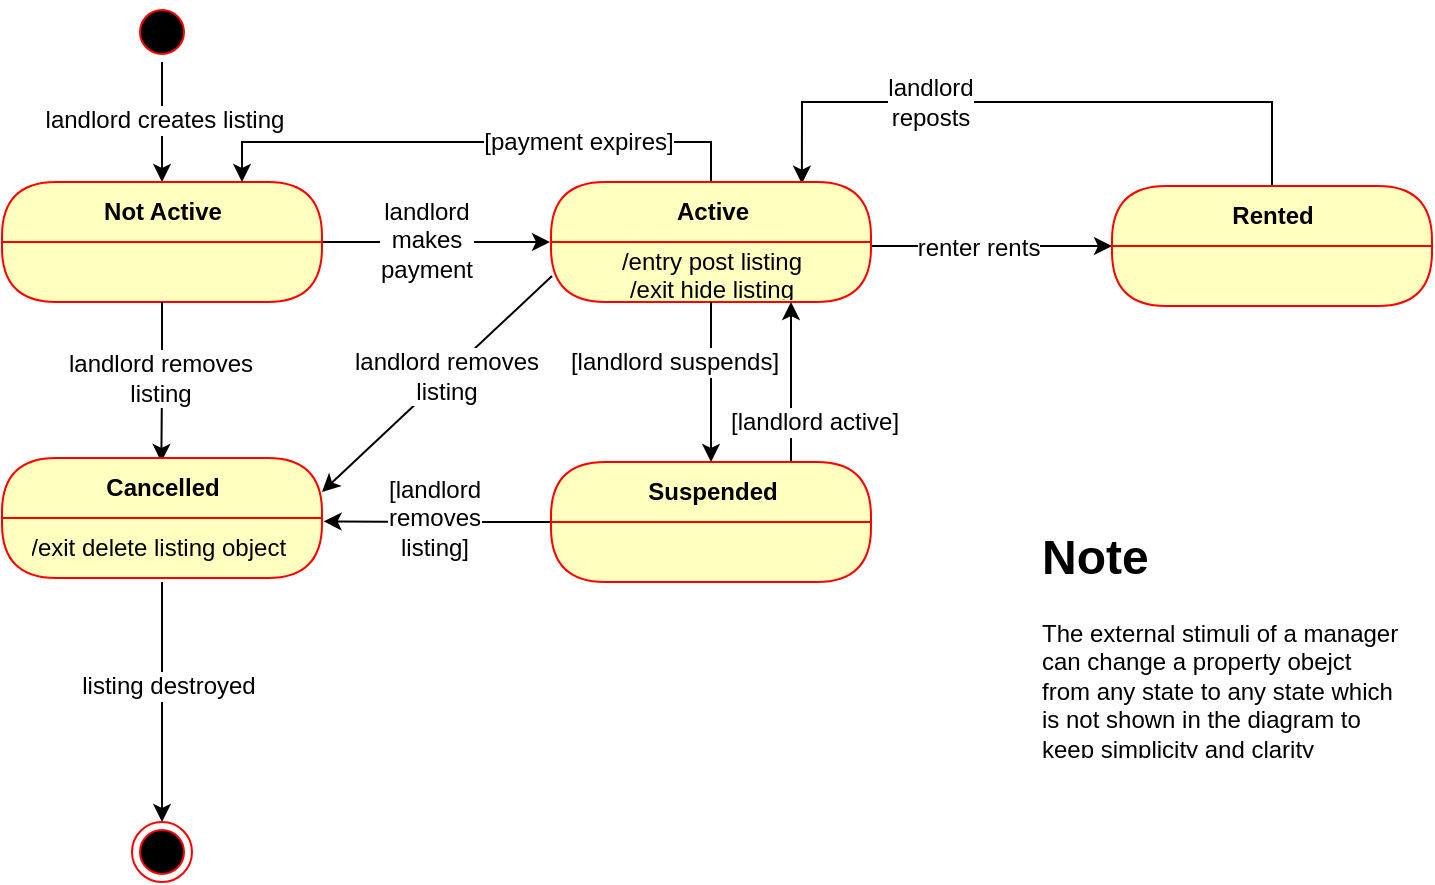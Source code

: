 <mxfile version="12.1.7" type="device" pages="1"><diagram id="7s6LYGAZUI1pCe5Hrkmv" name="Page-1"><mxGraphModel dx="910" dy="680" grid="1" gridSize="10" guides="1" tooltips="1" connect="1" arrows="1" fold="1" page="1" pageScale="1" pageWidth="1100" pageHeight="850" math="0" shadow="0"><root><mxCell id="0"/><mxCell id="1" parent="0"/><mxCell id="lqEisrXAdVWK3K1B7-Aj-6" style="edgeStyle=orthogonalEdgeStyle;rounded=0;orthogonalLoop=1;jettySize=auto;html=1;exitX=0.5;exitY=1;exitDx=0;exitDy=0;" parent="1" source="lqEisrXAdVWK3K1B7-Aj-1" target="lqEisrXAdVWK3K1B7-Aj-3" edge="1"><mxGeometry relative="1" as="geometry"/></mxCell><mxCell id="lqEisrXAdVWK3K1B7-Aj-7" value="landlord creates listing" style="text;html=1;resizable=0;points=[];align=center;verticalAlign=middle;labelBackgroundColor=#ffffff;" parent="lqEisrXAdVWK3K1B7-Aj-6" vertex="1" connectable="0"><mxGeometry x="-0.033" y="1" relative="1" as="geometry"><mxPoint as="offset"/></mxGeometry></mxCell><mxCell id="lqEisrXAdVWK3K1B7-Aj-1" value="" style="ellipse;html=1;shape=startState;fillColor=#000000;strokeColor=#ff0000;" parent="1" vertex="1"><mxGeometry x="180" y="40" width="30" height="30" as="geometry"/></mxCell><mxCell id="lqEisrXAdVWK3K1B7-Aj-10" style="edgeStyle=orthogonalEdgeStyle;rounded=0;orthogonalLoop=1;jettySize=auto;html=1;exitX=1;exitY=0.5;exitDx=0;exitDy=0;entryX=-0.006;entryY=-0.067;entryDx=0;entryDy=0;entryPerimeter=0;" parent="1" source="lqEisrXAdVWK3K1B7-Aj-3" edge="1"><mxGeometry relative="1" as="geometry"><mxPoint x="389" y="160" as="targetPoint"/></mxGeometry></mxCell><mxCell id="lqEisrXAdVWK3K1B7-Aj-11" value="landlord&lt;br&gt;makes&lt;br&gt;payment" style="text;html=1;resizable=0;points=[];align=center;verticalAlign=middle;labelBackgroundColor=#ffffff;" parent="lqEisrXAdVWK3K1B7-Aj-10" vertex="1" connectable="0"><mxGeometry x="-0.088" y="1" relative="1" as="geometry"><mxPoint as="offset"/></mxGeometry></mxCell><mxCell id="lqEisrXAdVWK3K1B7-Aj-3" value="Not Active" style="swimlane;html=1;fontStyle=1;align=center;verticalAlign=middle;childLayout=stackLayout;horizontal=1;startSize=30;horizontalStack=0;resizeParent=0;resizeLast=1;container=0;fontColor=#000000;collapsible=0;rounded=1;arcSize=30;strokeColor=#ff0000;fillColor=#ffffc0;swimlaneFillColor=#ffffc0;" parent="1" vertex="1"><mxGeometry x="115" y="130" width="160" height="60" as="geometry"/></mxCell><mxCell id="lqEisrXAdVWK3K1B7-Aj-4" value="&amp;nbsp;" style="text;html=1;strokeColor=none;fillColor=none;align=center;verticalAlign=middle;spacingLeft=4;spacingRight=4;whiteSpace=wrap;overflow=hidden;rotatable=0;fontColor=#000000;" parent="lqEisrXAdVWK3K1B7-Aj-3" vertex="1"><mxGeometry y="30" width="160" height="30" as="geometry"/></mxCell><mxCell id="lqEisrXAdVWK3K1B7-Aj-14" value="&amp;nbsp;" style="text;html=1;strokeColor=none;fillColor=none;align=center;verticalAlign=middle;spacingLeft=4;spacingRight=4;whiteSpace=wrap;overflow=hidden;rotatable=0;fontColor=#000000;" parent="lqEisrXAdVWK3K1B7-Aj-3" vertex="1"><mxGeometry y="60" width="160" as="geometry"/></mxCell><mxCell id="lqEisrXAdVWK3K1B7-Aj-15" style="rounded=0;orthogonalLoop=1;jettySize=auto;html=1;exitX=1;exitY=0.5;exitDx=0;exitDy=0;entryX=0;entryY=0.5;entryDx=0;entryDy=0;" parent="1" target="lqEisrXAdVWK3K1B7-Aj-12" edge="1"><mxGeometry relative="1" as="geometry"><mxPoint x="550" y="162" as="sourcePoint"/></mxGeometry></mxCell><mxCell id="lqEisrXAdVWK3K1B7-Aj-16" value="renter rents" style="text;html=1;resizable=0;points=[];align=center;verticalAlign=middle;labelBackgroundColor=#ffffff;" parent="lqEisrXAdVWK3K1B7-Aj-15" vertex="1" connectable="0"><mxGeometry x="-0.128" y="-1" relative="1" as="geometry"><mxPoint as="offset"/></mxGeometry></mxCell><mxCell id="lqEisrXAdVWK3K1B7-Aj-19" style="rounded=0;orthogonalLoop=1;jettySize=auto;html=1;exitX=0;exitY=0.75;exitDx=0;exitDy=0;entryX=1;entryY=0.25;entryDx=0;entryDy=0;" parent="1" edge="1"><mxGeometry relative="1" as="geometry"><mxPoint x="390" y="177.0" as="sourcePoint"/><mxPoint x="275" y="285" as="targetPoint"/></mxGeometry></mxCell><mxCell id="lqEisrXAdVWK3K1B7-Aj-21" value="landlord removes&lt;br&gt;listing" style="text;html=1;resizable=0;points=[];align=center;verticalAlign=middle;labelBackgroundColor=#ffffff;" parent="lqEisrXAdVWK3K1B7-Aj-19" vertex="1" connectable="0"><mxGeometry x="-0.076" relative="1" as="geometry"><mxPoint as="offset"/></mxGeometry></mxCell><mxCell id="lqEisrXAdVWK3K1B7-Aj-22" style="edgeStyle=none;rounded=0;orthogonalLoop=1;jettySize=auto;html=1;exitX=0.5;exitY=0;exitDx=0;exitDy=0;entryX=0.784;entryY=0.014;entryDx=0;entryDy=0;entryPerimeter=0;" parent="1" source="lqEisrXAdVWK3K1B7-Aj-12" target="oqLzx1VgUbQg6t5WSejO-2" edge="1"><mxGeometry relative="1" as="geometry"><Array as="points"><mxPoint x="750" y="110"/><mxPoint x="750" y="90"/><mxPoint x="600" y="90"/><mxPoint x="515" y="90"/></Array></mxGeometry></mxCell><mxCell id="lqEisrXAdVWK3K1B7-Aj-23" value="landlord&lt;br&gt;reposts" style="text;html=1;resizable=0;points=[];align=center;verticalAlign=middle;labelBackgroundColor=#ffffff;" parent="lqEisrXAdVWK3K1B7-Aj-22" vertex="1" connectable="0"><mxGeometry x="-0.568" relative="1" as="geometry"><mxPoint x="-145" as="offset"/></mxGeometry></mxCell><mxCell id="lqEisrXAdVWK3K1B7-Aj-12" value="Rented" style="swimlane;html=1;fontStyle=1;align=center;verticalAlign=middle;childLayout=stackLayout;horizontal=1;startSize=30;horizontalStack=0;resizeParent=0;resizeLast=1;container=0;fontColor=#000000;collapsible=0;rounded=1;arcSize=30;strokeColor=#ff0000;fillColor=#ffffc0;swimlaneFillColor=#ffffc0;" parent="1" vertex="1"><mxGeometry x="670" y="132" width="160" height="60" as="geometry"/></mxCell><mxCell id="lqEisrXAdVWK3K1B7-Aj-29" style="edgeStyle=none;rounded=0;orthogonalLoop=1;jettySize=auto;html=1;exitX=0.5;exitY=1;exitDx=0;exitDy=0;" parent="1" target="lqEisrXAdVWK3K1B7-Aj-28" edge="1"><mxGeometry relative="1" as="geometry"><mxPoint x="195" y="330" as="sourcePoint"/></mxGeometry></mxCell><mxCell id="lqEisrXAdVWK3K1B7-Aj-30" value="listing destroyed" style="text;html=1;resizable=0;points=[];align=center;verticalAlign=middle;labelBackgroundColor=#ffffff;" parent="lqEisrXAdVWK3K1B7-Aj-29" vertex="1" connectable="0"><mxGeometry x="-0.133" y="3" relative="1" as="geometry"><mxPoint as="offset"/></mxGeometry></mxCell><mxCell id="lqEisrXAdVWK3K1B7-Aj-18" style="edgeStyle=orthogonalEdgeStyle;rounded=0;orthogonalLoop=1;jettySize=auto;html=1;exitX=0.5;exitY=1;exitDx=0;exitDy=0;entryX=0.5;entryY=0;entryDx=0;entryDy=0;" parent="1" source="lqEisrXAdVWK3K1B7-Aj-4" edge="1"><mxGeometry relative="1" as="geometry"><mxPoint x="194.667" y="270" as="targetPoint"/></mxGeometry></mxCell><mxCell id="lqEisrXAdVWK3K1B7-Aj-20" value="landlord removes&lt;br&gt;listing" style="text;html=1;resizable=0;points=[];align=center;verticalAlign=middle;labelBackgroundColor=#ffffff;" parent="lqEisrXAdVWK3K1B7-Aj-18" vertex="1" connectable="0"><mxGeometry x="-0.05" y="-1" relative="1" as="geometry"><mxPoint as="offset"/></mxGeometry></mxCell><mxCell id="lqEisrXAdVWK3K1B7-Aj-28" value="" style="ellipse;html=1;shape=endState;fillColor=#000000;strokeColor=#ff0000;" parent="1" vertex="1"><mxGeometry x="180" y="450" width="30" height="30" as="geometry"/></mxCell><mxCell id="oqLzx1VgUbQg6t5WSejO-1" value="&lt;h1&gt;Note&lt;/h1&gt;&lt;p&gt;The external stimuli of a manager can change a property obejct from any state to any state which is not shown in the diagram to keep simplicity and clarity&lt;/p&gt;" style="text;html=1;strokeColor=none;fillColor=none;spacing=5;spacingTop=-20;whiteSpace=wrap;overflow=hidden;rounded=0;" parent="1" vertex="1"><mxGeometry x="630" y="298" width="190" height="120" as="geometry"/></mxCell><mxCell id="CLBCEWJLe0HwI7_YGsHp-6" style="edgeStyle=orthogonalEdgeStyle;rounded=0;orthogonalLoop=1;jettySize=auto;html=1;exitX=0.5;exitY=0;exitDx=0;exitDy=0;entryX=0.75;entryY=0;entryDx=0;entryDy=0;" edge="1" parent="1" source="oqLzx1VgUbQg6t5WSejO-2" target="lqEisrXAdVWK3K1B7-Aj-3"><mxGeometry relative="1" as="geometry"/></mxCell><mxCell id="CLBCEWJLe0HwI7_YGsHp-7" value="[payment expires]" style="text;html=1;resizable=0;points=[];align=center;verticalAlign=middle;labelBackgroundColor=#ffffff;" vertex="1" connectable="0" parent="CLBCEWJLe0HwI7_YGsHp-6"><mxGeometry x="-0.368" relative="1" as="geometry"><mxPoint as="offset"/></mxGeometry></mxCell><mxCell id="oqLzx1VgUbQg6t5WSejO-2" value="Active" style="swimlane;html=1;fontStyle=1;align=center;verticalAlign=middle;childLayout=stackLayout;horizontal=1;startSize=30;horizontalStack=0;resizeParent=0;resizeLast=1;container=0;fontColor=#000000;collapsible=0;rounded=1;arcSize=30;strokeColor=#ff0000;fillColor=#ffffc0;swimlaneFillColor=#ffffc0;" parent="1" vertex="1"><mxGeometry x="389.5" y="130" width="160" height="60" as="geometry"/></mxCell><mxCell id="oqLzx1VgUbQg6t5WSejO-3" value="/entry post listing&lt;br&gt;/exit hide listing" style="text;html=1;strokeColor=none;fillColor=none;align=center;verticalAlign=middle;spacingLeft=4;spacingRight=4;whiteSpace=wrap;overflow=hidden;rotatable=0;fontColor=#000000;" parent="oqLzx1VgUbQg6t5WSejO-2" vertex="1"><mxGeometry y="30" width="160" height="30" as="geometry"/></mxCell><mxCell id="oqLzx1VgUbQg6t5WSejO-4" value="&amp;nbsp;" style="text;html=1;strokeColor=none;fillColor=none;align=center;verticalAlign=middle;spacingLeft=4;spacingRight=4;whiteSpace=wrap;overflow=hidden;rotatable=0;fontColor=#000000;" parent="oqLzx1VgUbQg6t5WSejO-2" vertex="1"><mxGeometry y="60" width="160" as="geometry"/></mxCell><mxCell id="oqLzx1VgUbQg6t5WSejO-5" value="Cancelled" style="swimlane;html=1;fontStyle=1;align=center;verticalAlign=middle;childLayout=stackLayout;horizontal=1;startSize=30;horizontalStack=0;resizeParent=0;resizeLast=1;container=0;fontColor=#000000;collapsible=0;rounded=1;arcSize=30;strokeColor=#ff0000;fillColor=#ffffc0;swimlaneFillColor=#ffffc0;" parent="1" vertex="1"><mxGeometry x="115" y="268" width="160" height="60" as="geometry"/></mxCell><mxCell id="oqLzx1VgUbQg6t5WSejO-6" value="/exit delete listing object&amp;nbsp;" style="text;html=1;strokeColor=none;fillColor=none;align=center;verticalAlign=middle;spacingLeft=4;spacingRight=4;whiteSpace=wrap;overflow=hidden;rotatable=0;fontColor=#000000;" parent="oqLzx1VgUbQg6t5WSejO-5" vertex="1"><mxGeometry y="30" width="160" height="30" as="geometry"/></mxCell><mxCell id="oqLzx1VgUbQg6t5WSejO-7" value="&amp;nbsp;" style="text;html=1;strokeColor=none;fillColor=none;align=center;verticalAlign=middle;spacingLeft=4;spacingRight=4;whiteSpace=wrap;overflow=hidden;rotatable=0;fontColor=#000000;" parent="oqLzx1VgUbQg6t5WSejO-5" vertex="1"><mxGeometry y="60" width="160" as="geometry"/></mxCell><mxCell id="CLBCEWJLe0HwI7_YGsHp-8" style="edgeStyle=orthogonalEdgeStyle;rounded=0;orthogonalLoop=1;jettySize=auto;html=1;exitX=0.75;exitY=0;exitDx=0;exitDy=0;entryX=0.75;entryY=1;entryDx=0;entryDy=0;" edge="1" parent="1" source="CLBCEWJLe0HwI7_YGsHp-1" target="oqLzx1VgUbQg6t5WSejO-3"><mxGeometry relative="1" as="geometry"/></mxCell><mxCell id="CLBCEWJLe0HwI7_YGsHp-9" value="[landlord active]" style="text;html=1;resizable=0;points=[];align=center;verticalAlign=middle;labelBackgroundColor=#ffffff;" vertex="1" connectable="0" parent="CLBCEWJLe0HwI7_YGsHp-8"><mxGeometry x="-0.312" relative="1" as="geometry"><mxPoint x="11" y="7.5" as="offset"/></mxGeometry></mxCell><mxCell id="CLBCEWJLe0HwI7_YGsHp-10" style="edgeStyle=orthogonalEdgeStyle;rounded=0;orthogonalLoop=1;jettySize=auto;html=1;exitX=0;exitY=0.5;exitDx=0;exitDy=0;entryX=1.005;entryY=0.056;entryDx=0;entryDy=0;entryPerimeter=0;" edge="1" parent="1" source="CLBCEWJLe0HwI7_YGsHp-1" target="oqLzx1VgUbQg6t5WSejO-6"><mxGeometry relative="1" as="geometry"/></mxCell><mxCell id="CLBCEWJLe0HwI7_YGsHp-11" value="[landlord&lt;br&gt;removes&lt;br&gt;listing]" style="text;html=1;resizable=0;points=[];align=center;verticalAlign=middle;labelBackgroundColor=#ffffff;" vertex="1" connectable="0" parent="CLBCEWJLe0HwI7_YGsHp-10"><mxGeometry x="0.044" y="-2" relative="1" as="geometry"><mxPoint as="offset"/></mxGeometry></mxCell><mxCell id="CLBCEWJLe0HwI7_YGsHp-1" value="Suspended" style="swimlane;html=1;fontStyle=1;align=center;verticalAlign=middle;childLayout=stackLayout;horizontal=1;startSize=30;horizontalStack=0;resizeParent=0;resizeLast=1;container=0;fontColor=#000000;collapsible=0;rounded=1;arcSize=30;strokeColor=#ff0000;fillColor=#ffffc0;swimlaneFillColor=#ffffc0;" vertex="1" parent="1"><mxGeometry x="389.5" y="270" width="160" height="60" as="geometry"/></mxCell><mxCell id="CLBCEWJLe0HwI7_YGsHp-3" value="&amp;nbsp;" style="text;html=1;strokeColor=none;fillColor=none;align=center;verticalAlign=middle;spacingLeft=4;spacingRight=4;whiteSpace=wrap;overflow=hidden;rotatable=0;fontColor=#000000;" vertex="1" parent="CLBCEWJLe0HwI7_YGsHp-1"><mxGeometry y="30" width="160" height="30" as="geometry"/></mxCell><mxCell id="CLBCEWJLe0HwI7_YGsHp-4" style="edgeStyle=orthogonalEdgeStyle;rounded=0;orthogonalLoop=1;jettySize=auto;html=1;exitX=0.5;exitY=1;exitDx=0;exitDy=0;entryX=0.5;entryY=0;entryDx=0;entryDy=0;" edge="1" parent="1" source="oqLzx1VgUbQg6t5WSejO-3" target="CLBCEWJLe0HwI7_YGsHp-1"><mxGeometry relative="1" as="geometry"/></mxCell><mxCell id="CLBCEWJLe0HwI7_YGsHp-5" value="[landlord suspends]" style="text;html=1;resizable=0;points=[];align=center;verticalAlign=middle;labelBackgroundColor=#ffffff;" vertex="1" connectable="0" parent="CLBCEWJLe0HwI7_YGsHp-4"><mxGeometry x="-0.146" y="-1" relative="1" as="geometry"><mxPoint x="-18" y="-4" as="offset"/></mxGeometry></mxCell></root></mxGraphModel></diagram></mxfile>